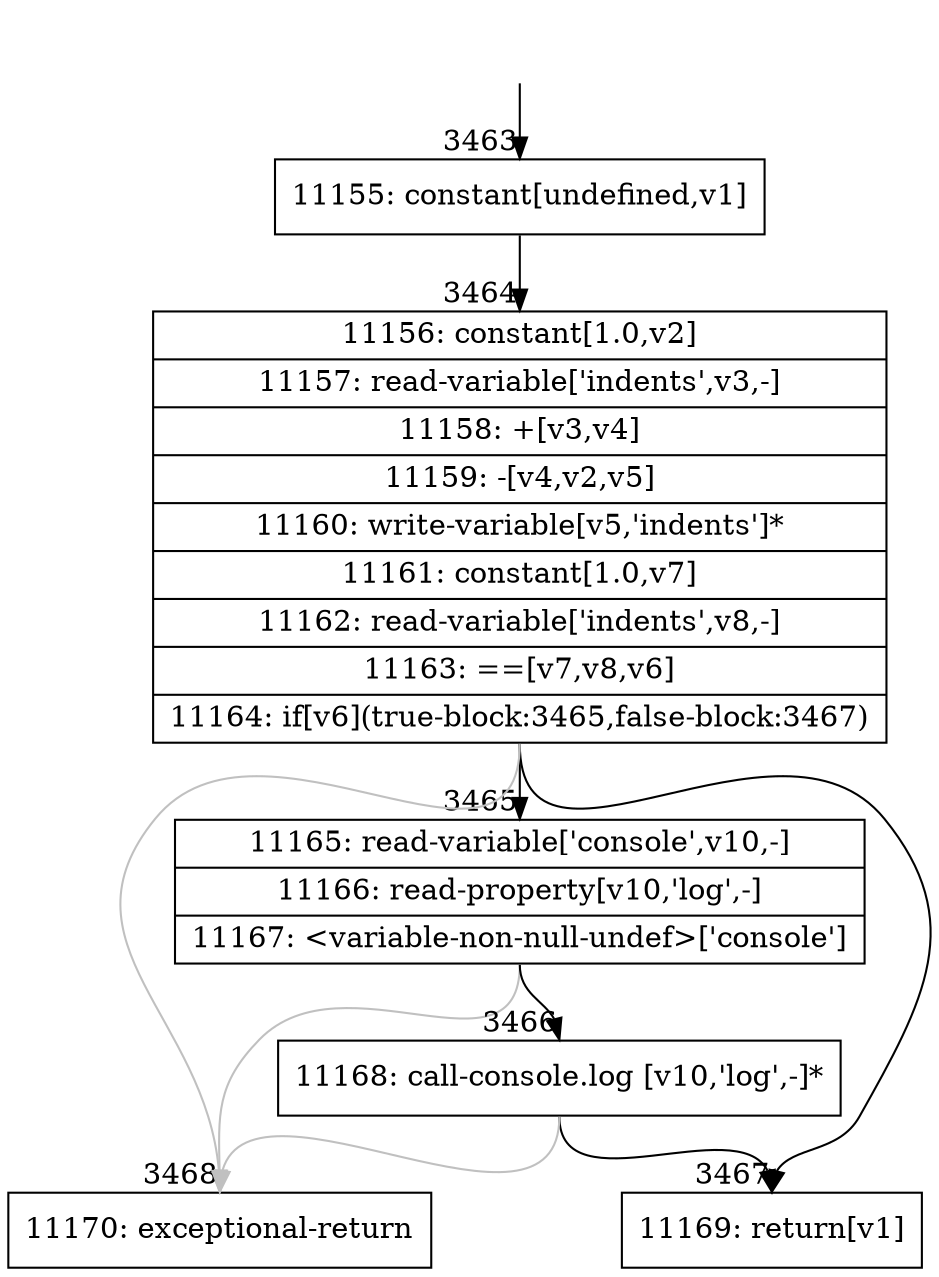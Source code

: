digraph {
rankdir="TD"
BB_entry311[shape=none,label=""];
BB_entry311 -> BB3463 [tailport=s, headport=n, headlabel="    3463"]
BB3463 [shape=record label="{11155: constant[undefined,v1]}" ] 
BB3463 -> BB3464 [tailport=s, headport=n, headlabel="      3464"]
BB3464 [shape=record label="{11156: constant[1.0,v2]|11157: read-variable['indents',v3,-]|11158: +[v3,v4]|11159: -[v4,v2,v5]|11160: write-variable[v5,'indents']*|11161: constant[1.0,v7]|11162: read-variable['indents',v8,-]|11163: ==[v7,v8,v6]|11164: if[v6](true-block:3465,false-block:3467)}" ] 
BB3464 -> BB3465 [tailport=s, headport=n, headlabel="      3465"]
BB3464 -> BB3467 [tailport=s, headport=n, headlabel="      3467"]
BB3464 -> BB3468 [tailport=s, headport=n, color=gray, headlabel="      3468"]
BB3465 [shape=record label="{11165: read-variable['console',v10,-]|11166: read-property[v10,'log',-]|11167: \<variable-non-null-undef\>['console']}" ] 
BB3465 -> BB3466 [tailport=s, headport=n, headlabel="      3466"]
BB3465 -> BB3468 [tailport=s, headport=n, color=gray]
BB3466 [shape=record label="{11168: call-console.log [v10,'log',-]*}" ] 
BB3466 -> BB3467 [tailport=s, headport=n]
BB3466 -> BB3468 [tailport=s, headport=n, color=gray]
BB3467 [shape=record label="{11169: return[v1]}" ] 
BB3468 [shape=record label="{11170: exceptional-return}" ] 
//#$~ 4014
}
